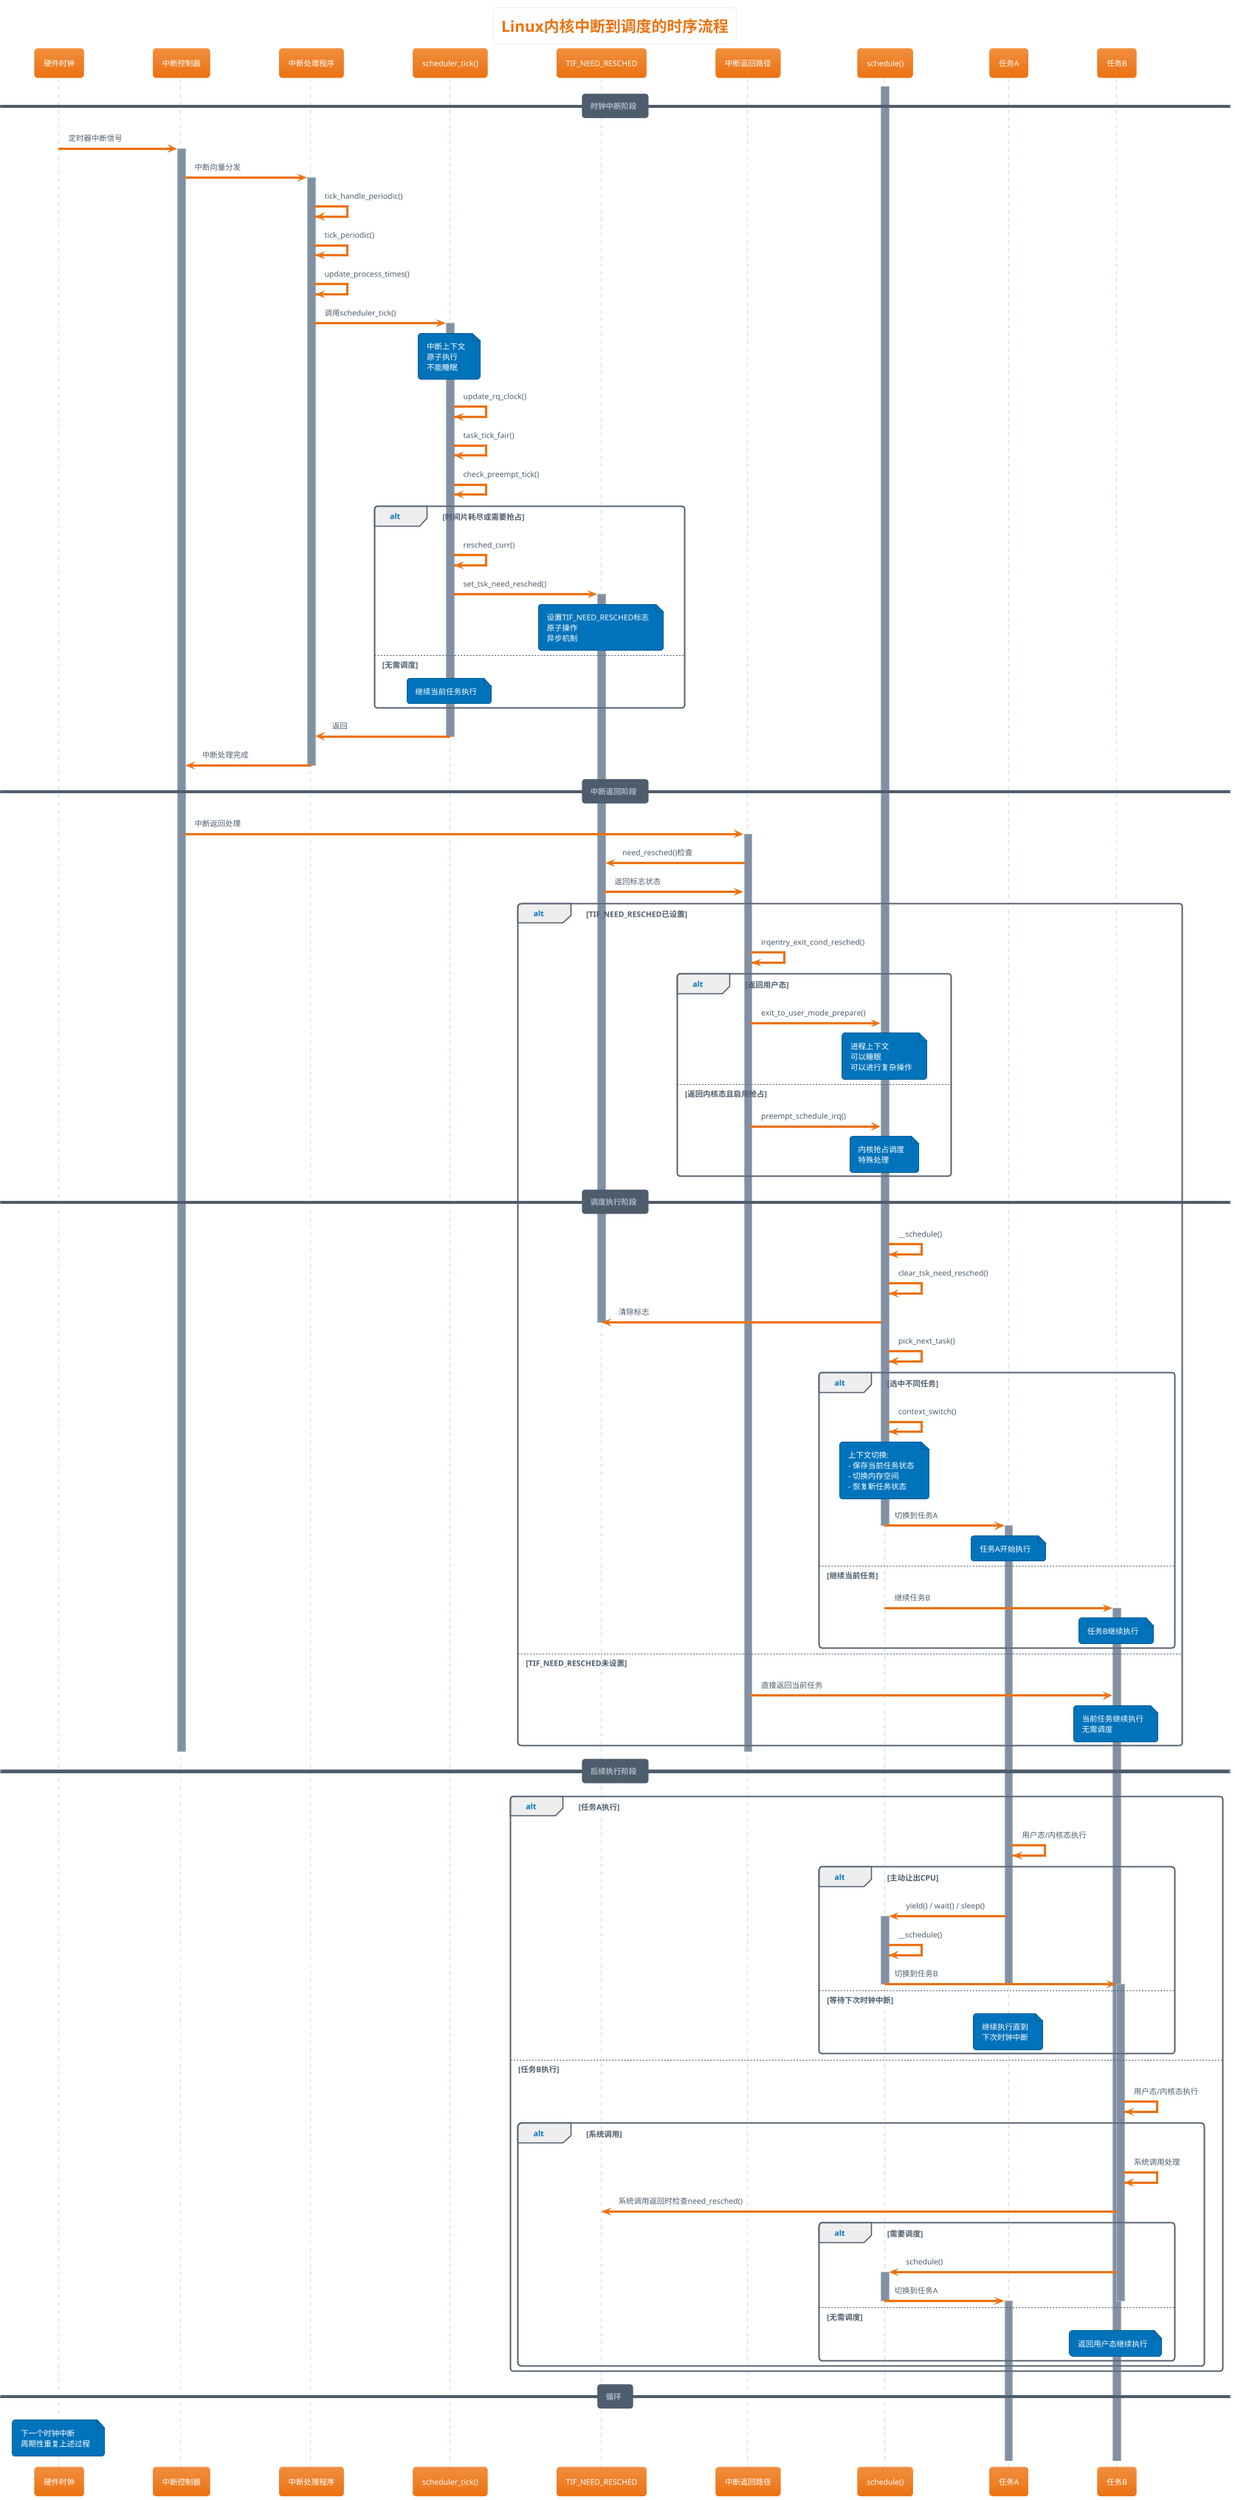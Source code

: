 @startuml 中断到调度时序图

!theme aws-orange
skinparam backgroundColor #FFFFFF
skinparam defaultFontSize 10
skinparam defaultFontName "SimSun"

title Linux内核中断到调度的时序流程

participant "硬件时钟" as Clock
participant "中断控制器" as IntCtrl
participant "中断处理程序" as IntHandler
participant "scheduler_tick()" as SchedTick
participant "TIF_NEED_RESCHED" as Flag
participant "中断返回路径" as IntReturn
participant "schedule()" as Schedule
participant "任务A" as TaskA
participant "任务B" as TaskB

== 时钟中断阶段 ==

Clock -> IntCtrl : 定时器中断信号
activate IntCtrl

IntCtrl -> IntHandler : 中断向量分发
activate IntHandler

IntHandler -> IntHandler : tick_handle_periodic()
IntHandler -> IntHandler : tick_periodic()
IntHandler -> IntHandler : update_process_times()

IntHandler -> SchedTick : 调用scheduler_tick()
activate SchedTick

note over SchedTick : 中断上下文\n原子执行\n不能睡眠

SchedTick -> SchedTick : update_rq_clock()
SchedTick -> SchedTick : task_tick_fair()
SchedTick -> SchedTick : check_preempt_tick()

alt 时间片耗尽或需要抢占
    SchedTick -> SchedTick : resched_curr()
    SchedTick -> Flag : set_tsk_need_resched()
    activate Flag
    
    note over Flag : 设置TIF_NEED_RESCHED标志\n原子操作\n异步机制
else 无需调度
    note over SchedTick : 继续当前任务执行
end

SchedTick -> IntHandler : 返回
deactivate SchedTick

IntHandler -> IntCtrl : 中断处理完成
deactivate IntHandler

== 中断返回阶段 ==

IntCtrl -> IntReturn : 中断返回处理
activate IntReturn

IntReturn -> Flag : need_resched()检查
Flag -> IntReturn : 返回标志状态

alt TIF_NEED_RESCHED已设置
    IntReturn -> IntReturn : irqentry_exit_cond_resched()
    
    alt 返回用户态
        IntReturn -> Schedule : exit_to_user_mode_prepare()
        note over Schedule : 进程上下文\n可以睡眠\n可以进行复杂操作
    else 返回内核态且启用抢占
        IntReturn -> Schedule : preempt_schedule_irq()
        note over Schedule : 内核抢占调度\n特殊处理
    end
    
    activate Schedule
    
    == 调度执行阶段 ==
    
    Schedule -> Schedule : __schedule()
    Schedule -> Schedule : clear_tsk_need_resched()
    Schedule -> Flag : 清除标志
    deactivate Flag
    
    Schedule -> Schedule : pick_next_task()
    
    alt 选中不同任务
        Schedule -> Schedule : context_switch()
        
        note over Schedule : 上下文切换:\n- 保存当前任务状态\n- 切换内存空间\n- 恢复新任务状态
        
        Schedule -> TaskA : 切换到任务A
        deactivate Schedule
        activate TaskA
        
        note over TaskA : 任务A开始执行
        
    else 继续当前任务
        Schedule -> TaskB : 继续任务B
        deactivate Schedule
        activate TaskB
        
        note over TaskB : 任务B继续执行
    end
    
else TIF_NEED_RESCHED未设置
    IntReturn -> TaskB : 直接返回当前任务
    note over TaskB : 当前任务继续执行\n无需调度
end

deactivate IntReturn
deactivate IntCtrl

== 后续执行阶段 ==

alt 任务A执行
    TaskA -> TaskA : 用户态/内核态执行
    
    alt 主动让出CPU
        TaskA -> Schedule : yield() / wait() / sleep()
        activate Schedule
        Schedule -> Schedule : __schedule()
        Schedule -> TaskB : 切换到任务B
        deactivate TaskA
        deactivate Schedule
        activate TaskB
    else 等待下次时钟中断
        note over TaskA : 继续执行直到\n下次时钟中断
    end
    
else 任务B执行
    TaskB -> TaskB : 用户态/内核态执行
    
    alt 系统调用
        TaskB -> TaskB : 系统调用处理
        TaskB -> Flag : 系统调用返回时检查need_resched()
        
        alt 需要调度
            TaskB -> Schedule : schedule()
            activate Schedule
            Schedule -> TaskA : 切换到任务A
            deactivate TaskB
            deactivate Schedule
            activate TaskA
        else 无需调度
            note over TaskB : 返回用户态继续执行
        end
    end
end

== 循环 ==

note over Clock : 下一个时钟中断\n周期性重复上述过程

@enduml 